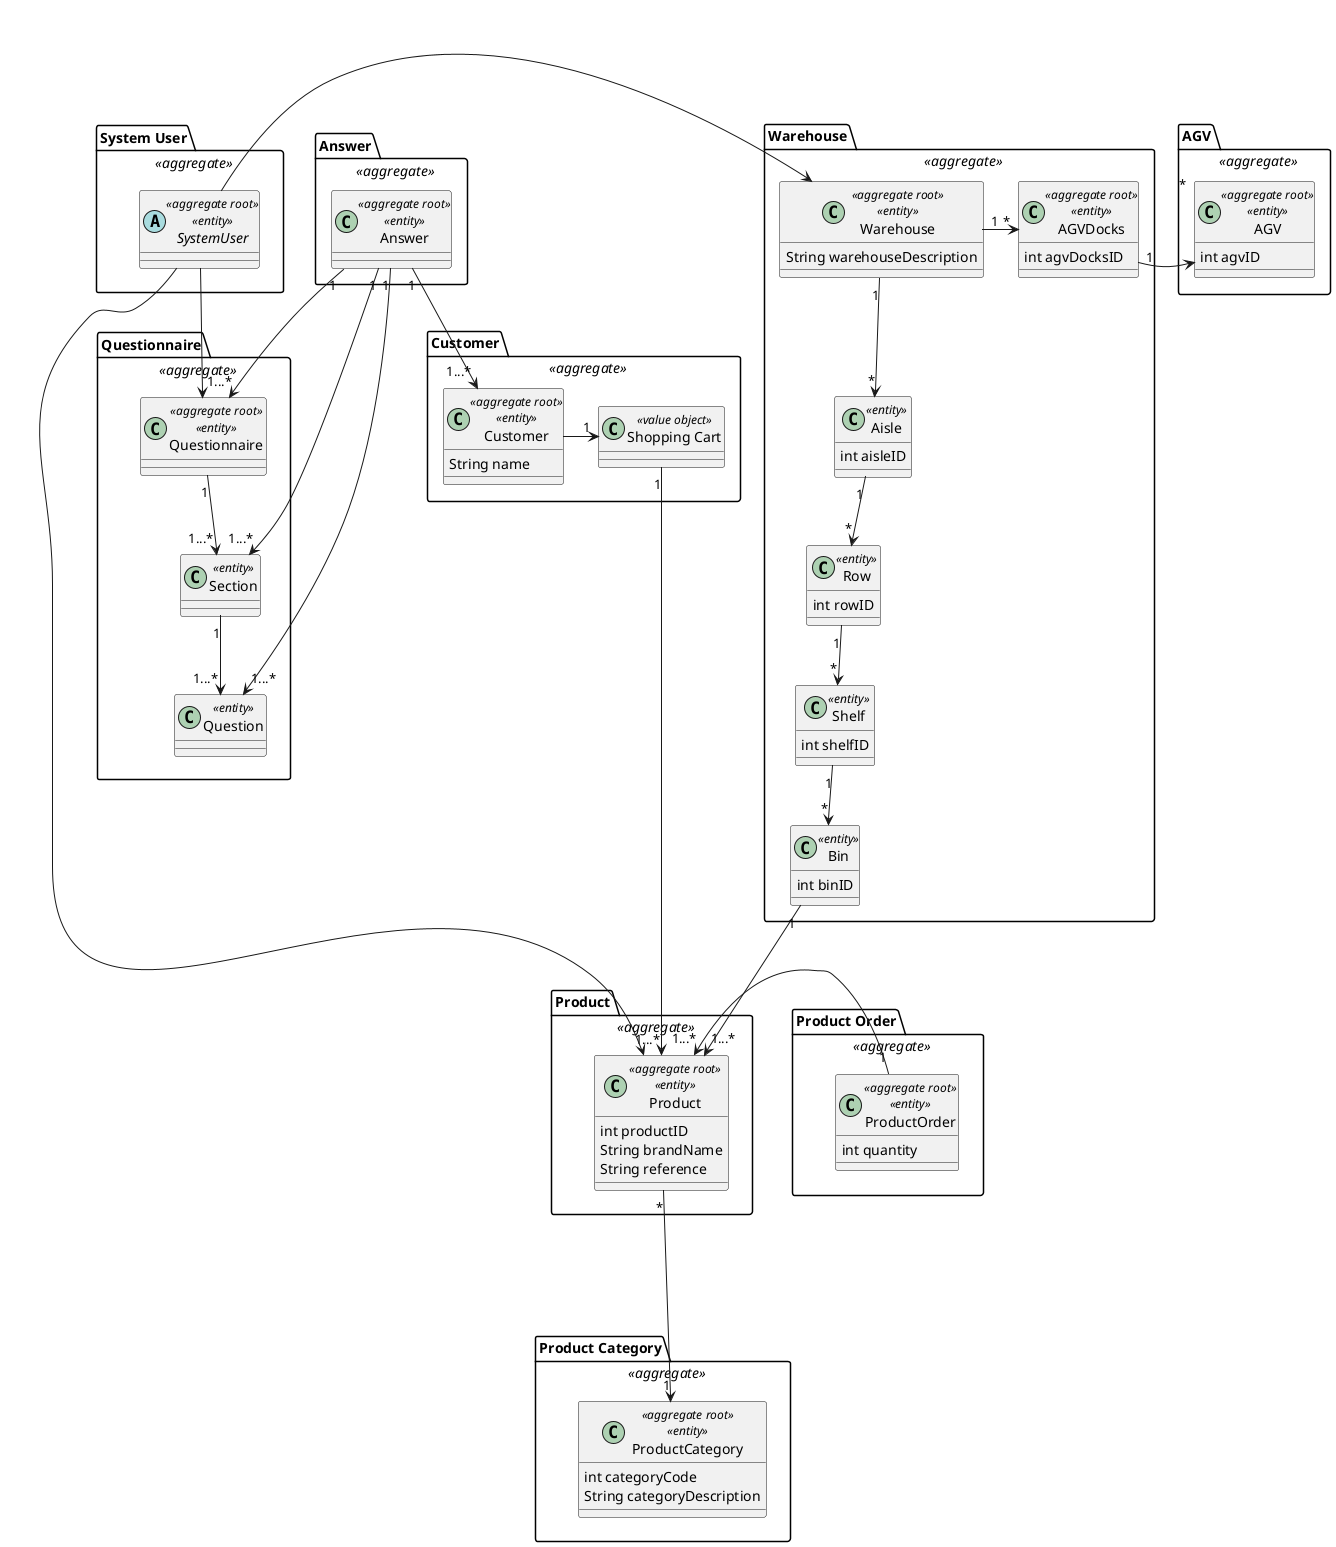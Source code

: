 @startuml Domain Module
'https://plantuml.com/class-diagram

'skinparam linetype ortho
'skinparam linetype polyline

package "Customer" <<aggregate>> {

    class "Customer" as customer <<aggregate root>> <<entity>>{
        String name
    }

    class "Shopping Cart" as shoppingCart <<value object>>  {

    }
}

package "Product" <<aggregate>> {

    class "Product" as product <<aggregate root>> <<entity>>{
        int productID
        String brandName
        String reference
    }
}

package "Product Category" <<aggregate>> {

    class "ProductCategory" as productCategory <<aggregate root>> <<entity>>{
        int categoryCode
        String categoryDescription
    }
}

package "Product Order" <<aggregate>> {

    class "ProductOrder" as productOrder <<aggregate root>> <<entity>>{
        int quantity
    }
}

package "Warehouse" <<aggregate>> {

    class "Warehouse" as warehouse <<aggregate root>> <<entity>>{
        String warehouseDescription
    }

    class "Aisle" as aisle <<entity>>{
        int aisleID
    }

    class "Row" as row <<entity>>{
        int rowID
    }

    class "Shelf" as shelf <<entity>>{
        int shelfID
    }

    class "Bin" as bin <<entity>>{
        int binID
    }

    class "AGVDocks" as agvDocks <<aggregate root>> <<entity>>{
        int agvDocksID
    }
}

package "AGV" <<aggregate>> {

    class "AGV" as agv <<aggregate root>> <<entity>>{
        int agvID
    }
}


package "Questionnaire" <<aggregate>> {
    class "Questionnaire" as questionnaire <<aggregate root>> <<entity>>{

    }

    class "Section" as section <<entity>>{

    }

    class "Question" as question <<entity>>{

    }
}

package "System User" <<aggregate>> {
    abstract class  "SystemUser" as sys_user <<aggregate root>> <<entity>>{

    }
}

package "Answer" <<aggregate>> {

    class "Answer" as answer <<aggregate root>> <<entity>>{

    }
}

"Product Order" -left[hidden] "Product"
"Product" -down[hidden]---> "Product Category"

"System User" -down[hidden]-> "Questionnaire"

product "*" -> "1" productCategory

productOrder "1" -> "1...*" product

shoppingCart "1" -> "1...*" product

customer -> "1" shoppingCart

warehouse "1" --> "*" aisle
warehouse "1" -> "*" agvDocks

aisle "1" --> "*" row

row "1" --> "*" shelf

shelf "1" --> "*" bin

bin "1" ---> "1...*" product

questionnaire "1" --> "1...*" section

section "1" --> "1...*" question

agvDocks "1" -> "*" agv

sys_user -> questionnaire
sys_user -> warehouse
sys_user ---> product

answer "1" --> "1...*" questionnaire
answer "1" --> "1...*" section
answer "1" --> "1...*" question
answer "1" --> "1...*" customer

@enduml